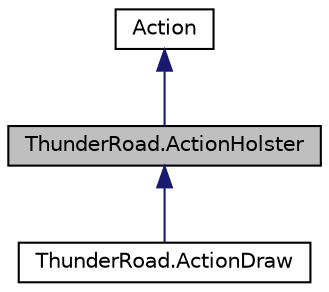 digraph "ThunderRoad.ActionHolster"
{
 // LATEX_PDF_SIZE
  edge [fontname="Helvetica",fontsize="10",labelfontname="Helvetica",labelfontsize="10"];
  node [fontname="Helvetica",fontsize="10",shape=record];
  Node1 [label="ThunderRoad.ActionHolster",height=0.2,width=0.4,color="black", fillcolor="grey75", style="filled", fontcolor="black",tooltip="Class ActionHolster. Implements the ThunderRoad.Action"];
  Node2 -> Node1 [dir="back",color="midnightblue",fontsize="10",style="solid",fontname="Helvetica"];
  Node2 [label="Action",height=0.2,width=0.4,color="black", fillcolor="white", style="filled",URL="$class_thunder_road_1_1_action.html",tooltip="Class Action."];
  Node1 -> Node3 [dir="back",color="midnightblue",fontsize="10",style="solid",fontname="Helvetica"];
  Node3 [label="ThunderRoad.ActionDraw",height=0.2,width=0.4,color="black", fillcolor="white", style="filled",URL="$class_thunder_road_1_1_action_draw.html",tooltip="Class ActionDraw. Implements the ThunderRoad.ActionHolster"];
}
